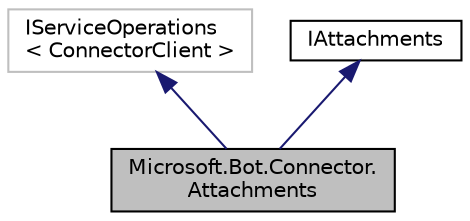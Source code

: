 digraph "Microsoft.Bot.Connector.Attachments"
{
  edge [fontname="Helvetica",fontsize="10",labelfontname="Helvetica",labelfontsize="10"];
  node [fontname="Helvetica",fontsize="10",shape=record];
  Node1 [label="Microsoft.Bot.Connector.\lAttachments",height=0.2,width=0.4,color="black", fillcolor="grey75", style="filled", fontcolor="black"];
  Node2 -> Node1 [dir="back",color="midnightblue",fontsize="10",style="solid",fontname="Helvetica"];
  Node2 [label="IServiceOperations\l\< ConnectorClient \>",height=0.2,width=0.4,color="grey75", fillcolor="white", style="filled"];
  Node3 -> Node1 [dir="back",color="midnightblue",fontsize="10",style="solid",fontname="Helvetica"];
  Node3 [label="IAttachments",height=0.2,width=0.4,color="black", fillcolor="white", style="filled",URL="$d5/d77/interface_microsoft_1_1_bot_1_1_connector_1_1_i_attachments.html",tooltip="Attachments operations. "];
}
